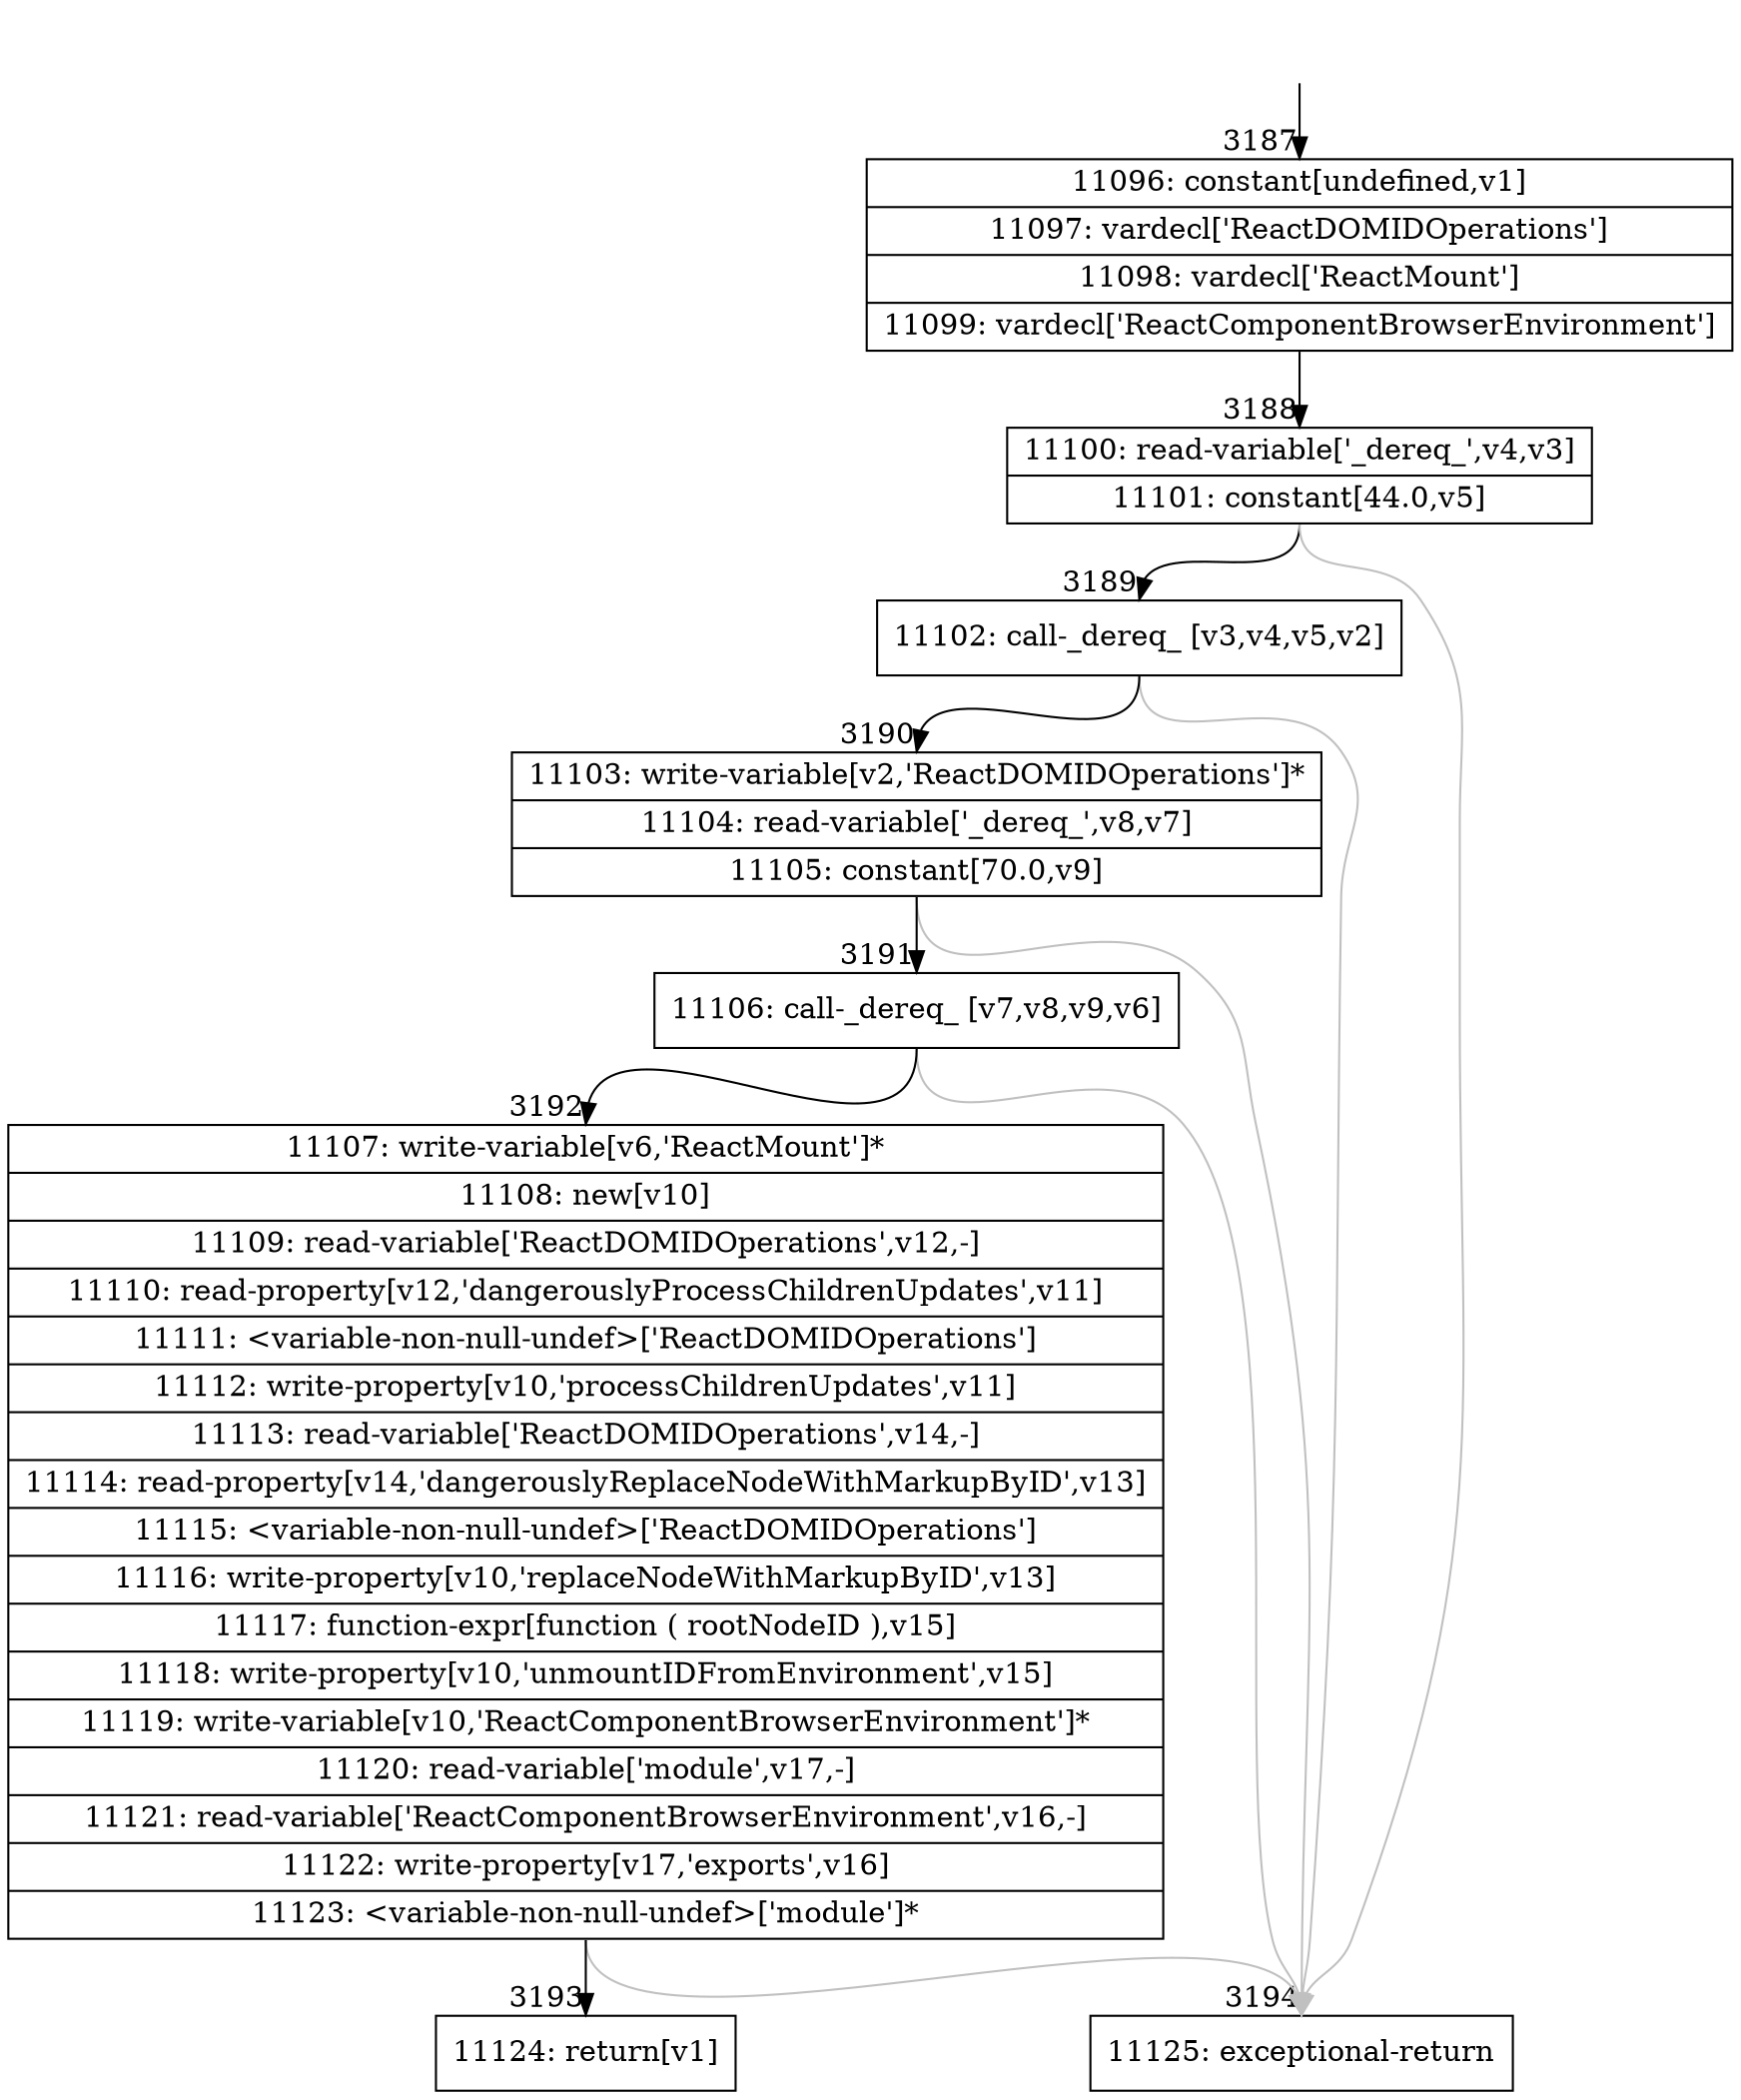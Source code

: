 digraph {
rankdir="TD"
BB_entry227[shape=none,label=""];
BB_entry227 -> BB3187 [tailport=s, headport=n, headlabel="    3187"]
BB3187 [shape=record label="{11096: constant[undefined,v1]|11097: vardecl['ReactDOMIDOperations']|11098: vardecl['ReactMount']|11099: vardecl['ReactComponentBrowserEnvironment']}" ] 
BB3187 -> BB3188 [tailport=s, headport=n, headlabel="      3188"]
BB3188 [shape=record label="{11100: read-variable['_dereq_',v4,v3]|11101: constant[44.0,v5]}" ] 
BB3188 -> BB3189 [tailport=s, headport=n, headlabel="      3189"]
BB3188 -> BB3194 [tailport=s, headport=n, color=gray, headlabel="      3194"]
BB3189 [shape=record label="{11102: call-_dereq_ [v3,v4,v5,v2]}" ] 
BB3189 -> BB3190 [tailport=s, headport=n, headlabel="      3190"]
BB3189 -> BB3194 [tailport=s, headport=n, color=gray]
BB3190 [shape=record label="{11103: write-variable[v2,'ReactDOMIDOperations']*|11104: read-variable['_dereq_',v8,v7]|11105: constant[70.0,v9]}" ] 
BB3190 -> BB3191 [tailport=s, headport=n, headlabel="      3191"]
BB3190 -> BB3194 [tailport=s, headport=n, color=gray]
BB3191 [shape=record label="{11106: call-_dereq_ [v7,v8,v9,v6]}" ] 
BB3191 -> BB3192 [tailport=s, headport=n, headlabel="      3192"]
BB3191 -> BB3194 [tailport=s, headport=n, color=gray]
BB3192 [shape=record label="{11107: write-variable[v6,'ReactMount']*|11108: new[v10]|11109: read-variable['ReactDOMIDOperations',v12,-]|11110: read-property[v12,'dangerouslyProcessChildrenUpdates',v11]|11111: \<variable-non-null-undef\>['ReactDOMIDOperations']|11112: write-property[v10,'processChildrenUpdates',v11]|11113: read-variable['ReactDOMIDOperations',v14,-]|11114: read-property[v14,'dangerouslyReplaceNodeWithMarkupByID',v13]|11115: \<variable-non-null-undef\>['ReactDOMIDOperations']|11116: write-property[v10,'replaceNodeWithMarkupByID',v13]|11117: function-expr[function ( rootNodeID ),v15]|11118: write-property[v10,'unmountIDFromEnvironment',v15]|11119: write-variable[v10,'ReactComponentBrowserEnvironment']*|11120: read-variable['module',v17,-]|11121: read-variable['ReactComponentBrowserEnvironment',v16,-]|11122: write-property[v17,'exports',v16]|11123: \<variable-non-null-undef\>['module']*}" ] 
BB3192 -> BB3193 [tailport=s, headport=n, headlabel="      3193"]
BB3192 -> BB3194 [tailport=s, headport=n, color=gray]
BB3193 [shape=record label="{11124: return[v1]}" ] 
BB3194 [shape=record label="{11125: exceptional-return}" ] 
//#$~ 6125
}
